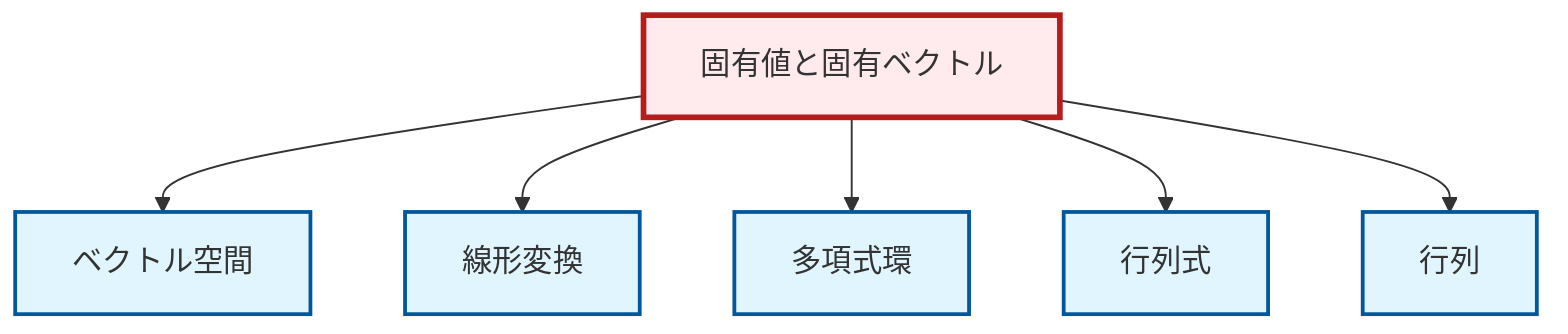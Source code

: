 graph TD
    classDef definition fill:#e1f5fe,stroke:#01579b,stroke-width:2px
    classDef theorem fill:#f3e5f5,stroke:#4a148c,stroke-width:2px
    classDef axiom fill:#fff3e0,stroke:#e65100,stroke-width:2px
    classDef example fill:#e8f5e9,stroke:#1b5e20,stroke-width:2px
    classDef current fill:#ffebee,stroke:#b71c1c,stroke-width:3px
    def-vector-space["ベクトル空間"]:::definition
    def-determinant["行列式"]:::definition
    def-matrix["行列"]:::definition
    def-eigenvalue-eigenvector["固有値と固有ベクトル"]:::definition
    def-linear-transformation["線形変換"]:::definition
    def-polynomial-ring["多項式環"]:::definition
    def-eigenvalue-eigenvector --> def-vector-space
    def-eigenvalue-eigenvector --> def-linear-transformation
    def-eigenvalue-eigenvector --> def-polynomial-ring
    def-eigenvalue-eigenvector --> def-determinant
    def-eigenvalue-eigenvector --> def-matrix
    class def-eigenvalue-eigenvector current